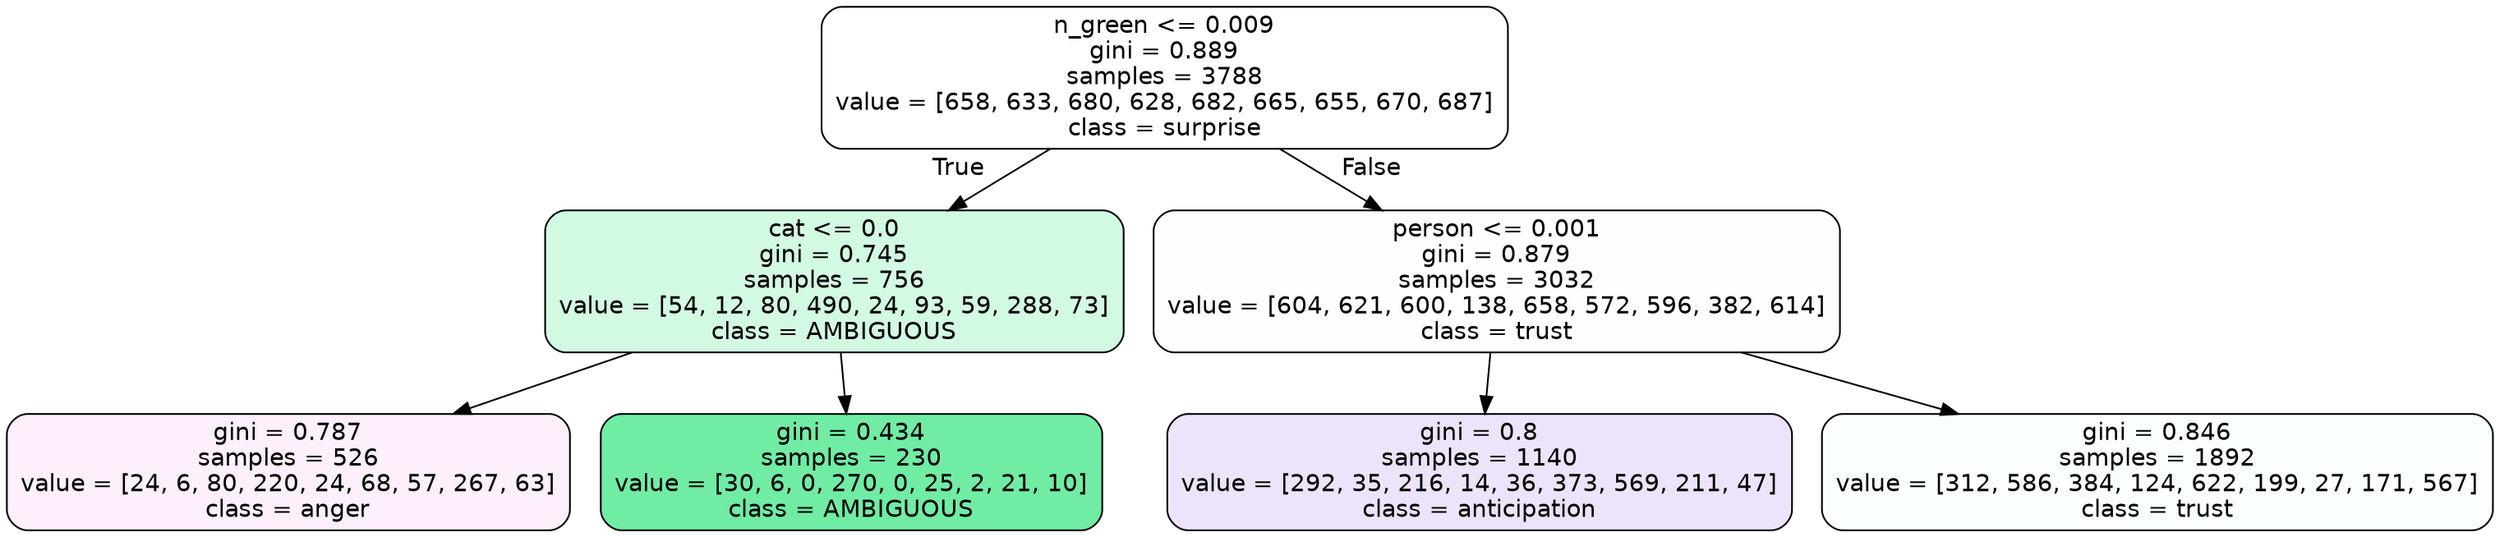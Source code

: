 digraph Tree {
node [shape=box, style="filled, rounded", color="black", fontname=helvetica] ;
edge [fontname=helvetica] ;
0 [label="n_green <= 0.009\ngini = 0.889\nsamples = 3788\nvalue = [658, 633, 680, 628, 682, 665, 655, 670, 687]\nclass = surprise", fillcolor="#e5396400"] ;
1 [label="cat <= 0.0\ngini = 0.745\nsamples = 756\nvalue = [54, 12, 80, 490, 24, 93, 59, 288, 73]\nclass = AMBIGUOUS", fillcolor="#39e5813a"] ;
0 -> 1 [labeldistance=2.5, labelangle=45, headlabel="True"] ;
2 [label="gini = 0.787\nsamples = 526\nvalue = [24, 6, 80, 220, 24, 68, 57, 267, 63]\nclass = anger", fillcolor="#e539d714"] ;
1 -> 2 ;
3 [label="gini = 0.434\nsamples = 230\nvalue = [30, 6, 0, 270, 0, 25, 2, 21, 10]\nclass = AMBIGUOUS", fillcolor="#39e581b7"] ;
1 -> 3 ;
4 [label="person <= 0.001\ngini = 0.879\nsamples = 3032\nvalue = [604, 621, 600, 138, 658, 572, 596, 382, 614]\nclass = trust", fillcolor="#39d7e502"] ;
0 -> 4 [labeldistance=2.5, labelangle=-45, headlabel="False"] ;
5 [label="gini = 0.8\nsamples = 1140\nvalue = [292, 35, 216, 14, 36, 373, 569, 211, 47]\nclass = anticipation", fillcolor="#8139e523"] ;
4 -> 5 ;
6 [label="gini = 0.846\nsamples = 1892\nvalue = [312, 586, 384, 124, 622, 199, 27, 171, 567]\nclass = trust", fillcolor="#39d7e504"] ;
4 -> 6 ;
}